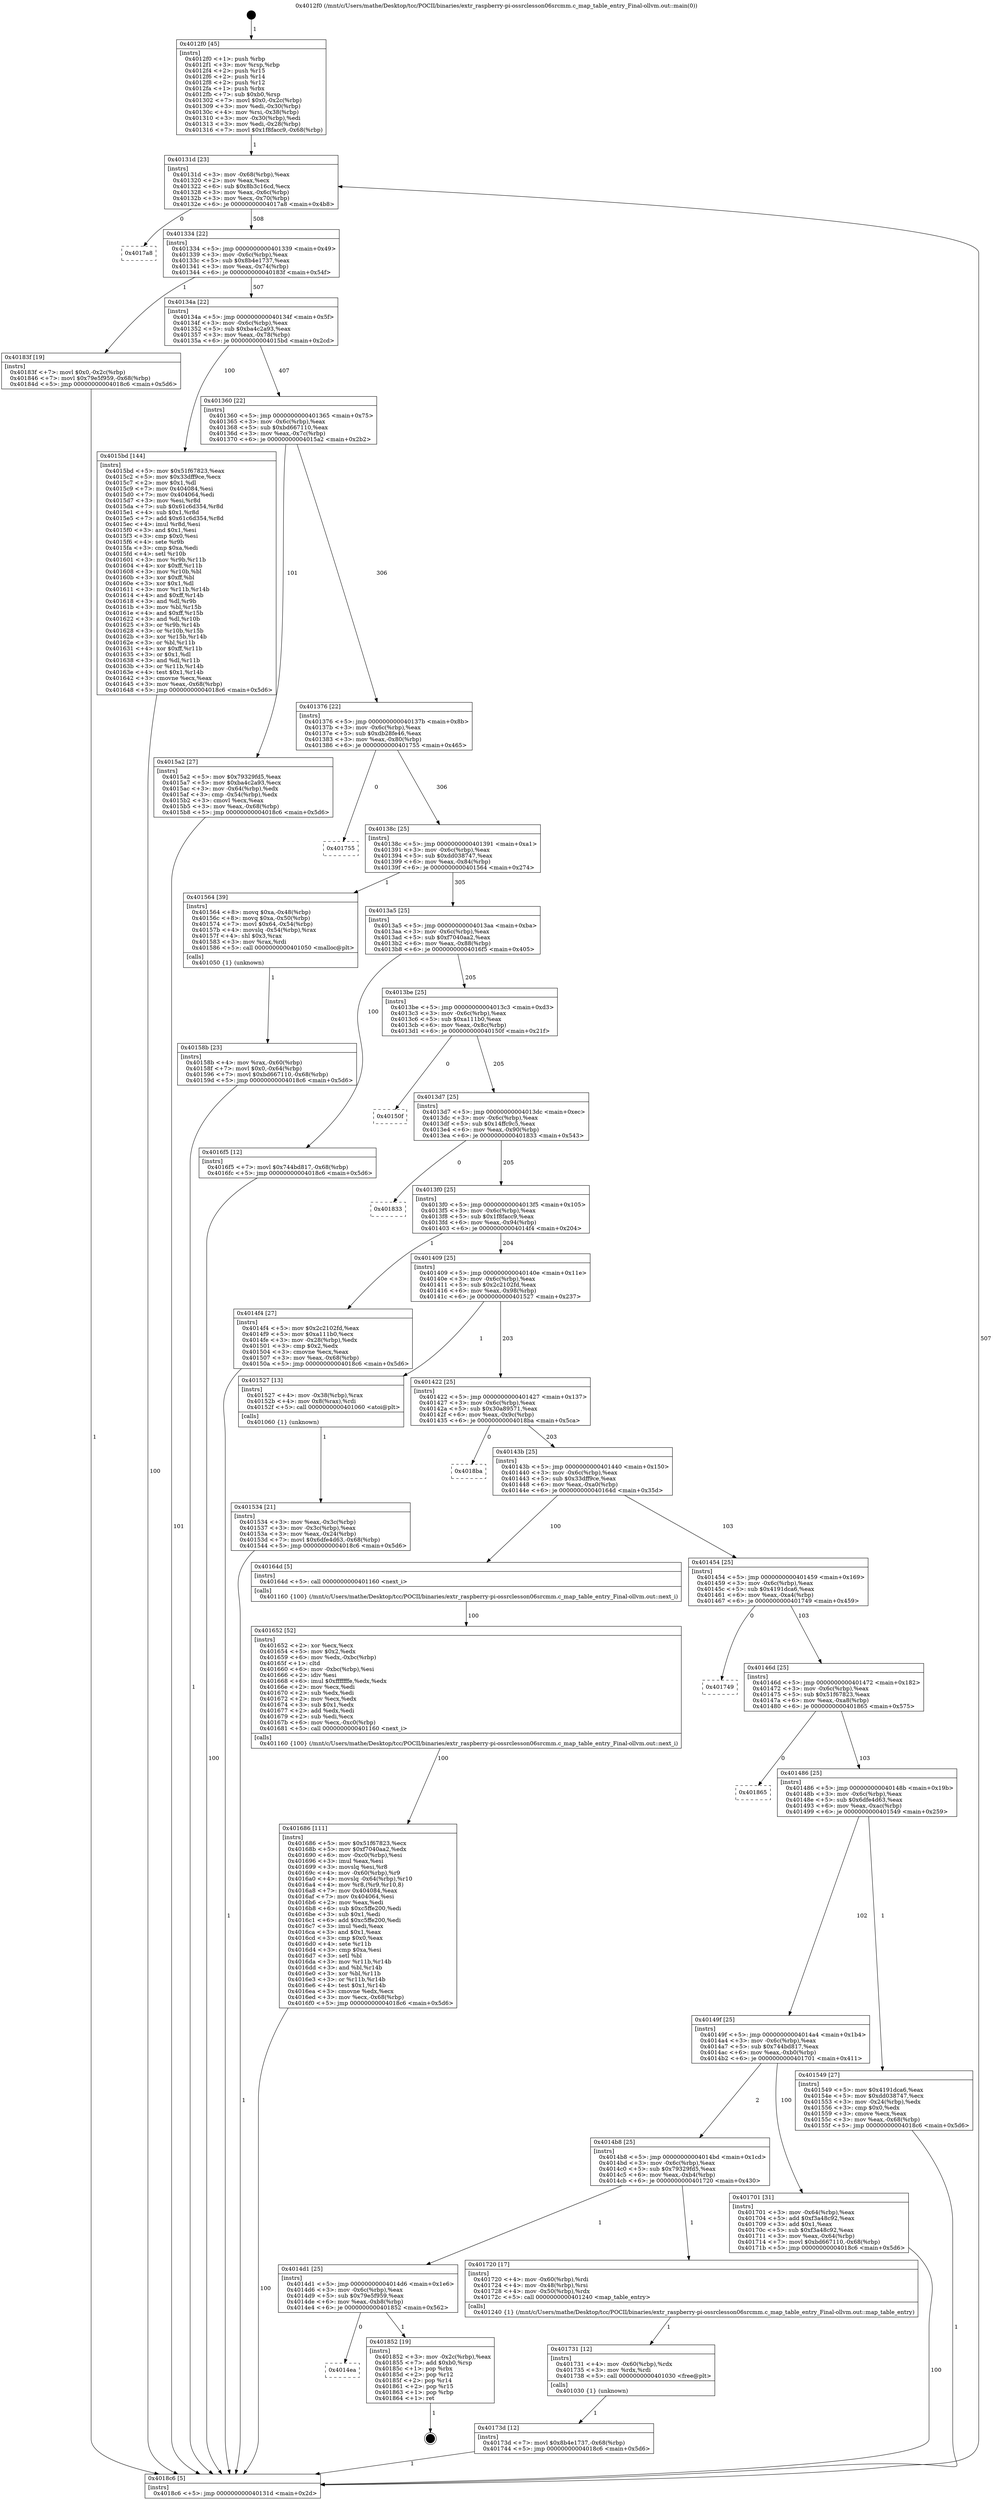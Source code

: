 digraph "0x4012f0" {
  label = "0x4012f0 (/mnt/c/Users/mathe/Desktop/tcc/POCII/binaries/extr_raspberry-pi-ossrclesson06srcmm.c_map_table_entry_Final-ollvm.out::main(0))"
  labelloc = "t"
  node[shape=record]

  Entry [label="",width=0.3,height=0.3,shape=circle,fillcolor=black,style=filled]
  "0x40131d" [label="{
     0x40131d [23]\l
     | [instrs]\l
     &nbsp;&nbsp;0x40131d \<+3\>: mov -0x68(%rbp),%eax\l
     &nbsp;&nbsp;0x401320 \<+2\>: mov %eax,%ecx\l
     &nbsp;&nbsp;0x401322 \<+6\>: sub $0x8b3c16cd,%ecx\l
     &nbsp;&nbsp;0x401328 \<+3\>: mov %eax,-0x6c(%rbp)\l
     &nbsp;&nbsp;0x40132b \<+3\>: mov %ecx,-0x70(%rbp)\l
     &nbsp;&nbsp;0x40132e \<+6\>: je 00000000004017a8 \<main+0x4b8\>\l
  }"]
  "0x4017a8" [label="{
     0x4017a8\l
  }", style=dashed]
  "0x401334" [label="{
     0x401334 [22]\l
     | [instrs]\l
     &nbsp;&nbsp;0x401334 \<+5\>: jmp 0000000000401339 \<main+0x49\>\l
     &nbsp;&nbsp;0x401339 \<+3\>: mov -0x6c(%rbp),%eax\l
     &nbsp;&nbsp;0x40133c \<+5\>: sub $0x8b4e1737,%eax\l
     &nbsp;&nbsp;0x401341 \<+3\>: mov %eax,-0x74(%rbp)\l
     &nbsp;&nbsp;0x401344 \<+6\>: je 000000000040183f \<main+0x54f\>\l
  }"]
  Exit [label="",width=0.3,height=0.3,shape=circle,fillcolor=black,style=filled,peripheries=2]
  "0x40183f" [label="{
     0x40183f [19]\l
     | [instrs]\l
     &nbsp;&nbsp;0x40183f \<+7\>: movl $0x0,-0x2c(%rbp)\l
     &nbsp;&nbsp;0x401846 \<+7\>: movl $0x79e5f959,-0x68(%rbp)\l
     &nbsp;&nbsp;0x40184d \<+5\>: jmp 00000000004018c6 \<main+0x5d6\>\l
  }"]
  "0x40134a" [label="{
     0x40134a [22]\l
     | [instrs]\l
     &nbsp;&nbsp;0x40134a \<+5\>: jmp 000000000040134f \<main+0x5f\>\l
     &nbsp;&nbsp;0x40134f \<+3\>: mov -0x6c(%rbp),%eax\l
     &nbsp;&nbsp;0x401352 \<+5\>: sub $0xba4c2a93,%eax\l
     &nbsp;&nbsp;0x401357 \<+3\>: mov %eax,-0x78(%rbp)\l
     &nbsp;&nbsp;0x40135a \<+6\>: je 00000000004015bd \<main+0x2cd\>\l
  }"]
  "0x4014ea" [label="{
     0x4014ea\l
  }", style=dashed]
  "0x4015bd" [label="{
     0x4015bd [144]\l
     | [instrs]\l
     &nbsp;&nbsp;0x4015bd \<+5\>: mov $0x51f67823,%eax\l
     &nbsp;&nbsp;0x4015c2 \<+5\>: mov $0x33dff9ce,%ecx\l
     &nbsp;&nbsp;0x4015c7 \<+2\>: mov $0x1,%dl\l
     &nbsp;&nbsp;0x4015c9 \<+7\>: mov 0x404084,%esi\l
     &nbsp;&nbsp;0x4015d0 \<+7\>: mov 0x404064,%edi\l
     &nbsp;&nbsp;0x4015d7 \<+3\>: mov %esi,%r8d\l
     &nbsp;&nbsp;0x4015da \<+7\>: sub $0x61c6d354,%r8d\l
     &nbsp;&nbsp;0x4015e1 \<+4\>: sub $0x1,%r8d\l
     &nbsp;&nbsp;0x4015e5 \<+7\>: add $0x61c6d354,%r8d\l
     &nbsp;&nbsp;0x4015ec \<+4\>: imul %r8d,%esi\l
     &nbsp;&nbsp;0x4015f0 \<+3\>: and $0x1,%esi\l
     &nbsp;&nbsp;0x4015f3 \<+3\>: cmp $0x0,%esi\l
     &nbsp;&nbsp;0x4015f6 \<+4\>: sete %r9b\l
     &nbsp;&nbsp;0x4015fa \<+3\>: cmp $0xa,%edi\l
     &nbsp;&nbsp;0x4015fd \<+4\>: setl %r10b\l
     &nbsp;&nbsp;0x401601 \<+3\>: mov %r9b,%r11b\l
     &nbsp;&nbsp;0x401604 \<+4\>: xor $0xff,%r11b\l
     &nbsp;&nbsp;0x401608 \<+3\>: mov %r10b,%bl\l
     &nbsp;&nbsp;0x40160b \<+3\>: xor $0xff,%bl\l
     &nbsp;&nbsp;0x40160e \<+3\>: xor $0x1,%dl\l
     &nbsp;&nbsp;0x401611 \<+3\>: mov %r11b,%r14b\l
     &nbsp;&nbsp;0x401614 \<+4\>: and $0xff,%r14b\l
     &nbsp;&nbsp;0x401618 \<+3\>: and %dl,%r9b\l
     &nbsp;&nbsp;0x40161b \<+3\>: mov %bl,%r15b\l
     &nbsp;&nbsp;0x40161e \<+4\>: and $0xff,%r15b\l
     &nbsp;&nbsp;0x401622 \<+3\>: and %dl,%r10b\l
     &nbsp;&nbsp;0x401625 \<+3\>: or %r9b,%r14b\l
     &nbsp;&nbsp;0x401628 \<+3\>: or %r10b,%r15b\l
     &nbsp;&nbsp;0x40162b \<+3\>: xor %r15b,%r14b\l
     &nbsp;&nbsp;0x40162e \<+3\>: or %bl,%r11b\l
     &nbsp;&nbsp;0x401631 \<+4\>: xor $0xff,%r11b\l
     &nbsp;&nbsp;0x401635 \<+3\>: or $0x1,%dl\l
     &nbsp;&nbsp;0x401638 \<+3\>: and %dl,%r11b\l
     &nbsp;&nbsp;0x40163b \<+3\>: or %r11b,%r14b\l
     &nbsp;&nbsp;0x40163e \<+4\>: test $0x1,%r14b\l
     &nbsp;&nbsp;0x401642 \<+3\>: cmovne %ecx,%eax\l
     &nbsp;&nbsp;0x401645 \<+3\>: mov %eax,-0x68(%rbp)\l
     &nbsp;&nbsp;0x401648 \<+5\>: jmp 00000000004018c6 \<main+0x5d6\>\l
  }"]
  "0x401360" [label="{
     0x401360 [22]\l
     | [instrs]\l
     &nbsp;&nbsp;0x401360 \<+5\>: jmp 0000000000401365 \<main+0x75\>\l
     &nbsp;&nbsp;0x401365 \<+3\>: mov -0x6c(%rbp),%eax\l
     &nbsp;&nbsp;0x401368 \<+5\>: sub $0xbd667110,%eax\l
     &nbsp;&nbsp;0x40136d \<+3\>: mov %eax,-0x7c(%rbp)\l
     &nbsp;&nbsp;0x401370 \<+6\>: je 00000000004015a2 \<main+0x2b2\>\l
  }"]
  "0x401852" [label="{
     0x401852 [19]\l
     | [instrs]\l
     &nbsp;&nbsp;0x401852 \<+3\>: mov -0x2c(%rbp),%eax\l
     &nbsp;&nbsp;0x401855 \<+7\>: add $0xb0,%rsp\l
     &nbsp;&nbsp;0x40185c \<+1\>: pop %rbx\l
     &nbsp;&nbsp;0x40185d \<+2\>: pop %r12\l
     &nbsp;&nbsp;0x40185f \<+2\>: pop %r14\l
     &nbsp;&nbsp;0x401861 \<+2\>: pop %r15\l
     &nbsp;&nbsp;0x401863 \<+1\>: pop %rbp\l
     &nbsp;&nbsp;0x401864 \<+1\>: ret\l
  }"]
  "0x4015a2" [label="{
     0x4015a2 [27]\l
     | [instrs]\l
     &nbsp;&nbsp;0x4015a2 \<+5\>: mov $0x79329fd5,%eax\l
     &nbsp;&nbsp;0x4015a7 \<+5\>: mov $0xba4c2a93,%ecx\l
     &nbsp;&nbsp;0x4015ac \<+3\>: mov -0x64(%rbp),%edx\l
     &nbsp;&nbsp;0x4015af \<+3\>: cmp -0x54(%rbp),%edx\l
     &nbsp;&nbsp;0x4015b2 \<+3\>: cmovl %ecx,%eax\l
     &nbsp;&nbsp;0x4015b5 \<+3\>: mov %eax,-0x68(%rbp)\l
     &nbsp;&nbsp;0x4015b8 \<+5\>: jmp 00000000004018c6 \<main+0x5d6\>\l
  }"]
  "0x401376" [label="{
     0x401376 [22]\l
     | [instrs]\l
     &nbsp;&nbsp;0x401376 \<+5\>: jmp 000000000040137b \<main+0x8b\>\l
     &nbsp;&nbsp;0x40137b \<+3\>: mov -0x6c(%rbp),%eax\l
     &nbsp;&nbsp;0x40137e \<+5\>: sub $0xdb28fe46,%eax\l
     &nbsp;&nbsp;0x401383 \<+3\>: mov %eax,-0x80(%rbp)\l
     &nbsp;&nbsp;0x401386 \<+6\>: je 0000000000401755 \<main+0x465\>\l
  }"]
  "0x40173d" [label="{
     0x40173d [12]\l
     | [instrs]\l
     &nbsp;&nbsp;0x40173d \<+7\>: movl $0x8b4e1737,-0x68(%rbp)\l
     &nbsp;&nbsp;0x401744 \<+5\>: jmp 00000000004018c6 \<main+0x5d6\>\l
  }"]
  "0x401755" [label="{
     0x401755\l
  }", style=dashed]
  "0x40138c" [label="{
     0x40138c [25]\l
     | [instrs]\l
     &nbsp;&nbsp;0x40138c \<+5\>: jmp 0000000000401391 \<main+0xa1\>\l
     &nbsp;&nbsp;0x401391 \<+3\>: mov -0x6c(%rbp),%eax\l
     &nbsp;&nbsp;0x401394 \<+5\>: sub $0xdd038747,%eax\l
     &nbsp;&nbsp;0x401399 \<+6\>: mov %eax,-0x84(%rbp)\l
     &nbsp;&nbsp;0x40139f \<+6\>: je 0000000000401564 \<main+0x274\>\l
  }"]
  "0x401731" [label="{
     0x401731 [12]\l
     | [instrs]\l
     &nbsp;&nbsp;0x401731 \<+4\>: mov -0x60(%rbp),%rdx\l
     &nbsp;&nbsp;0x401735 \<+3\>: mov %rdx,%rdi\l
     &nbsp;&nbsp;0x401738 \<+5\>: call 0000000000401030 \<free@plt\>\l
     | [calls]\l
     &nbsp;&nbsp;0x401030 \{1\} (unknown)\l
  }"]
  "0x401564" [label="{
     0x401564 [39]\l
     | [instrs]\l
     &nbsp;&nbsp;0x401564 \<+8\>: movq $0xa,-0x48(%rbp)\l
     &nbsp;&nbsp;0x40156c \<+8\>: movq $0xa,-0x50(%rbp)\l
     &nbsp;&nbsp;0x401574 \<+7\>: movl $0x64,-0x54(%rbp)\l
     &nbsp;&nbsp;0x40157b \<+4\>: movslq -0x54(%rbp),%rax\l
     &nbsp;&nbsp;0x40157f \<+4\>: shl $0x3,%rax\l
     &nbsp;&nbsp;0x401583 \<+3\>: mov %rax,%rdi\l
     &nbsp;&nbsp;0x401586 \<+5\>: call 0000000000401050 \<malloc@plt\>\l
     | [calls]\l
     &nbsp;&nbsp;0x401050 \{1\} (unknown)\l
  }"]
  "0x4013a5" [label="{
     0x4013a5 [25]\l
     | [instrs]\l
     &nbsp;&nbsp;0x4013a5 \<+5\>: jmp 00000000004013aa \<main+0xba\>\l
     &nbsp;&nbsp;0x4013aa \<+3\>: mov -0x6c(%rbp),%eax\l
     &nbsp;&nbsp;0x4013ad \<+5\>: sub $0xf7040aa2,%eax\l
     &nbsp;&nbsp;0x4013b2 \<+6\>: mov %eax,-0x88(%rbp)\l
     &nbsp;&nbsp;0x4013b8 \<+6\>: je 00000000004016f5 \<main+0x405\>\l
  }"]
  "0x4014d1" [label="{
     0x4014d1 [25]\l
     | [instrs]\l
     &nbsp;&nbsp;0x4014d1 \<+5\>: jmp 00000000004014d6 \<main+0x1e6\>\l
     &nbsp;&nbsp;0x4014d6 \<+3\>: mov -0x6c(%rbp),%eax\l
     &nbsp;&nbsp;0x4014d9 \<+5\>: sub $0x79e5f959,%eax\l
     &nbsp;&nbsp;0x4014de \<+6\>: mov %eax,-0xb8(%rbp)\l
     &nbsp;&nbsp;0x4014e4 \<+6\>: je 0000000000401852 \<main+0x562\>\l
  }"]
  "0x4016f5" [label="{
     0x4016f5 [12]\l
     | [instrs]\l
     &nbsp;&nbsp;0x4016f5 \<+7\>: movl $0x744bd817,-0x68(%rbp)\l
     &nbsp;&nbsp;0x4016fc \<+5\>: jmp 00000000004018c6 \<main+0x5d6\>\l
  }"]
  "0x4013be" [label="{
     0x4013be [25]\l
     | [instrs]\l
     &nbsp;&nbsp;0x4013be \<+5\>: jmp 00000000004013c3 \<main+0xd3\>\l
     &nbsp;&nbsp;0x4013c3 \<+3\>: mov -0x6c(%rbp),%eax\l
     &nbsp;&nbsp;0x4013c6 \<+5\>: sub $0xa111b0,%eax\l
     &nbsp;&nbsp;0x4013cb \<+6\>: mov %eax,-0x8c(%rbp)\l
     &nbsp;&nbsp;0x4013d1 \<+6\>: je 000000000040150f \<main+0x21f\>\l
  }"]
  "0x401720" [label="{
     0x401720 [17]\l
     | [instrs]\l
     &nbsp;&nbsp;0x401720 \<+4\>: mov -0x60(%rbp),%rdi\l
     &nbsp;&nbsp;0x401724 \<+4\>: mov -0x48(%rbp),%rsi\l
     &nbsp;&nbsp;0x401728 \<+4\>: mov -0x50(%rbp),%rdx\l
     &nbsp;&nbsp;0x40172c \<+5\>: call 0000000000401240 \<map_table_entry\>\l
     | [calls]\l
     &nbsp;&nbsp;0x401240 \{1\} (/mnt/c/Users/mathe/Desktop/tcc/POCII/binaries/extr_raspberry-pi-ossrclesson06srcmm.c_map_table_entry_Final-ollvm.out::map_table_entry)\l
  }"]
  "0x40150f" [label="{
     0x40150f\l
  }", style=dashed]
  "0x4013d7" [label="{
     0x4013d7 [25]\l
     | [instrs]\l
     &nbsp;&nbsp;0x4013d7 \<+5\>: jmp 00000000004013dc \<main+0xec\>\l
     &nbsp;&nbsp;0x4013dc \<+3\>: mov -0x6c(%rbp),%eax\l
     &nbsp;&nbsp;0x4013df \<+5\>: sub $0x14ffc9c5,%eax\l
     &nbsp;&nbsp;0x4013e4 \<+6\>: mov %eax,-0x90(%rbp)\l
     &nbsp;&nbsp;0x4013ea \<+6\>: je 0000000000401833 \<main+0x543\>\l
  }"]
  "0x4014b8" [label="{
     0x4014b8 [25]\l
     | [instrs]\l
     &nbsp;&nbsp;0x4014b8 \<+5\>: jmp 00000000004014bd \<main+0x1cd\>\l
     &nbsp;&nbsp;0x4014bd \<+3\>: mov -0x6c(%rbp),%eax\l
     &nbsp;&nbsp;0x4014c0 \<+5\>: sub $0x79329fd5,%eax\l
     &nbsp;&nbsp;0x4014c5 \<+6\>: mov %eax,-0xb4(%rbp)\l
     &nbsp;&nbsp;0x4014cb \<+6\>: je 0000000000401720 \<main+0x430\>\l
  }"]
  "0x401833" [label="{
     0x401833\l
  }", style=dashed]
  "0x4013f0" [label="{
     0x4013f0 [25]\l
     | [instrs]\l
     &nbsp;&nbsp;0x4013f0 \<+5\>: jmp 00000000004013f5 \<main+0x105\>\l
     &nbsp;&nbsp;0x4013f5 \<+3\>: mov -0x6c(%rbp),%eax\l
     &nbsp;&nbsp;0x4013f8 \<+5\>: sub $0x1f8facc9,%eax\l
     &nbsp;&nbsp;0x4013fd \<+6\>: mov %eax,-0x94(%rbp)\l
     &nbsp;&nbsp;0x401403 \<+6\>: je 00000000004014f4 \<main+0x204\>\l
  }"]
  "0x401701" [label="{
     0x401701 [31]\l
     | [instrs]\l
     &nbsp;&nbsp;0x401701 \<+3\>: mov -0x64(%rbp),%eax\l
     &nbsp;&nbsp;0x401704 \<+5\>: add $0xf3a48c92,%eax\l
     &nbsp;&nbsp;0x401709 \<+3\>: add $0x1,%eax\l
     &nbsp;&nbsp;0x40170c \<+5\>: sub $0xf3a48c92,%eax\l
     &nbsp;&nbsp;0x401711 \<+3\>: mov %eax,-0x64(%rbp)\l
     &nbsp;&nbsp;0x401714 \<+7\>: movl $0xbd667110,-0x68(%rbp)\l
     &nbsp;&nbsp;0x40171b \<+5\>: jmp 00000000004018c6 \<main+0x5d6\>\l
  }"]
  "0x4014f4" [label="{
     0x4014f4 [27]\l
     | [instrs]\l
     &nbsp;&nbsp;0x4014f4 \<+5\>: mov $0x2c2102fd,%eax\l
     &nbsp;&nbsp;0x4014f9 \<+5\>: mov $0xa111b0,%ecx\l
     &nbsp;&nbsp;0x4014fe \<+3\>: mov -0x28(%rbp),%edx\l
     &nbsp;&nbsp;0x401501 \<+3\>: cmp $0x2,%edx\l
     &nbsp;&nbsp;0x401504 \<+3\>: cmovne %ecx,%eax\l
     &nbsp;&nbsp;0x401507 \<+3\>: mov %eax,-0x68(%rbp)\l
     &nbsp;&nbsp;0x40150a \<+5\>: jmp 00000000004018c6 \<main+0x5d6\>\l
  }"]
  "0x401409" [label="{
     0x401409 [25]\l
     | [instrs]\l
     &nbsp;&nbsp;0x401409 \<+5\>: jmp 000000000040140e \<main+0x11e\>\l
     &nbsp;&nbsp;0x40140e \<+3\>: mov -0x6c(%rbp),%eax\l
     &nbsp;&nbsp;0x401411 \<+5\>: sub $0x2c2102fd,%eax\l
     &nbsp;&nbsp;0x401416 \<+6\>: mov %eax,-0x98(%rbp)\l
     &nbsp;&nbsp;0x40141c \<+6\>: je 0000000000401527 \<main+0x237\>\l
  }"]
  "0x4018c6" [label="{
     0x4018c6 [5]\l
     | [instrs]\l
     &nbsp;&nbsp;0x4018c6 \<+5\>: jmp 000000000040131d \<main+0x2d\>\l
  }"]
  "0x4012f0" [label="{
     0x4012f0 [45]\l
     | [instrs]\l
     &nbsp;&nbsp;0x4012f0 \<+1\>: push %rbp\l
     &nbsp;&nbsp;0x4012f1 \<+3\>: mov %rsp,%rbp\l
     &nbsp;&nbsp;0x4012f4 \<+2\>: push %r15\l
     &nbsp;&nbsp;0x4012f6 \<+2\>: push %r14\l
     &nbsp;&nbsp;0x4012f8 \<+2\>: push %r12\l
     &nbsp;&nbsp;0x4012fa \<+1\>: push %rbx\l
     &nbsp;&nbsp;0x4012fb \<+7\>: sub $0xb0,%rsp\l
     &nbsp;&nbsp;0x401302 \<+7\>: movl $0x0,-0x2c(%rbp)\l
     &nbsp;&nbsp;0x401309 \<+3\>: mov %edi,-0x30(%rbp)\l
     &nbsp;&nbsp;0x40130c \<+4\>: mov %rsi,-0x38(%rbp)\l
     &nbsp;&nbsp;0x401310 \<+3\>: mov -0x30(%rbp),%edi\l
     &nbsp;&nbsp;0x401313 \<+3\>: mov %edi,-0x28(%rbp)\l
     &nbsp;&nbsp;0x401316 \<+7\>: movl $0x1f8facc9,-0x68(%rbp)\l
  }"]
  "0x401686" [label="{
     0x401686 [111]\l
     | [instrs]\l
     &nbsp;&nbsp;0x401686 \<+5\>: mov $0x51f67823,%ecx\l
     &nbsp;&nbsp;0x40168b \<+5\>: mov $0xf7040aa2,%edx\l
     &nbsp;&nbsp;0x401690 \<+6\>: mov -0xc0(%rbp),%esi\l
     &nbsp;&nbsp;0x401696 \<+3\>: imul %eax,%esi\l
     &nbsp;&nbsp;0x401699 \<+3\>: movslq %esi,%r8\l
     &nbsp;&nbsp;0x40169c \<+4\>: mov -0x60(%rbp),%r9\l
     &nbsp;&nbsp;0x4016a0 \<+4\>: movslq -0x64(%rbp),%r10\l
     &nbsp;&nbsp;0x4016a4 \<+4\>: mov %r8,(%r9,%r10,8)\l
     &nbsp;&nbsp;0x4016a8 \<+7\>: mov 0x404084,%eax\l
     &nbsp;&nbsp;0x4016af \<+7\>: mov 0x404064,%esi\l
     &nbsp;&nbsp;0x4016b6 \<+2\>: mov %eax,%edi\l
     &nbsp;&nbsp;0x4016b8 \<+6\>: sub $0xc5ffe200,%edi\l
     &nbsp;&nbsp;0x4016be \<+3\>: sub $0x1,%edi\l
     &nbsp;&nbsp;0x4016c1 \<+6\>: add $0xc5ffe200,%edi\l
     &nbsp;&nbsp;0x4016c7 \<+3\>: imul %edi,%eax\l
     &nbsp;&nbsp;0x4016ca \<+3\>: and $0x1,%eax\l
     &nbsp;&nbsp;0x4016cd \<+3\>: cmp $0x0,%eax\l
     &nbsp;&nbsp;0x4016d0 \<+4\>: sete %r11b\l
     &nbsp;&nbsp;0x4016d4 \<+3\>: cmp $0xa,%esi\l
     &nbsp;&nbsp;0x4016d7 \<+3\>: setl %bl\l
     &nbsp;&nbsp;0x4016da \<+3\>: mov %r11b,%r14b\l
     &nbsp;&nbsp;0x4016dd \<+3\>: and %bl,%r14b\l
     &nbsp;&nbsp;0x4016e0 \<+3\>: xor %bl,%r11b\l
     &nbsp;&nbsp;0x4016e3 \<+3\>: or %r11b,%r14b\l
     &nbsp;&nbsp;0x4016e6 \<+4\>: test $0x1,%r14b\l
     &nbsp;&nbsp;0x4016ea \<+3\>: cmovne %edx,%ecx\l
     &nbsp;&nbsp;0x4016ed \<+3\>: mov %ecx,-0x68(%rbp)\l
     &nbsp;&nbsp;0x4016f0 \<+5\>: jmp 00000000004018c6 \<main+0x5d6\>\l
  }"]
  "0x401527" [label="{
     0x401527 [13]\l
     | [instrs]\l
     &nbsp;&nbsp;0x401527 \<+4\>: mov -0x38(%rbp),%rax\l
     &nbsp;&nbsp;0x40152b \<+4\>: mov 0x8(%rax),%rdi\l
     &nbsp;&nbsp;0x40152f \<+5\>: call 0000000000401060 \<atoi@plt\>\l
     | [calls]\l
     &nbsp;&nbsp;0x401060 \{1\} (unknown)\l
  }"]
  "0x401422" [label="{
     0x401422 [25]\l
     | [instrs]\l
     &nbsp;&nbsp;0x401422 \<+5\>: jmp 0000000000401427 \<main+0x137\>\l
     &nbsp;&nbsp;0x401427 \<+3\>: mov -0x6c(%rbp),%eax\l
     &nbsp;&nbsp;0x40142a \<+5\>: sub $0x30a89571,%eax\l
     &nbsp;&nbsp;0x40142f \<+6\>: mov %eax,-0x9c(%rbp)\l
     &nbsp;&nbsp;0x401435 \<+6\>: je 00000000004018ba \<main+0x5ca\>\l
  }"]
  "0x401534" [label="{
     0x401534 [21]\l
     | [instrs]\l
     &nbsp;&nbsp;0x401534 \<+3\>: mov %eax,-0x3c(%rbp)\l
     &nbsp;&nbsp;0x401537 \<+3\>: mov -0x3c(%rbp),%eax\l
     &nbsp;&nbsp;0x40153a \<+3\>: mov %eax,-0x24(%rbp)\l
     &nbsp;&nbsp;0x40153d \<+7\>: movl $0x6dfe4d63,-0x68(%rbp)\l
     &nbsp;&nbsp;0x401544 \<+5\>: jmp 00000000004018c6 \<main+0x5d6\>\l
  }"]
  "0x401652" [label="{
     0x401652 [52]\l
     | [instrs]\l
     &nbsp;&nbsp;0x401652 \<+2\>: xor %ecx,%ecx\l
     &nbsp;&nbsp;0x401654 \<+5\>: mov $0x2,%edx\l
     &nbsp;&nbsp;0x401659 \<+6\>: mov %edx,-0xbc(%rbp)\l
     &nbsp;&nbsp;0x40165f \<+1\>: cltd\l
     &nbsp;&nbsp;0x401660 \<+6\>: mov -0xbc(%rbp),%esi\l
     &nbsp;&nbsp;0x401666 \<+2\>: idiv %esi\l
     &nbsp;&nbsp;0x401668 \<+6\>: imul $0xfffffffe,%edx,%edx\l
     &nbsp;&nbsp;0x40166e \<+2\>: mov %ecx,%edi\l
     &nbsp;&nbsp;0x401670 \<+2\>: sub %edx,%edi\l
     &nbsp;&nbsp;0x401672 \<+2\>: mov %ecx,%edx\l
     &nbsp;&nbsp;0x401674 \<+3\>: sub $0x1,%edx\l
     &nbsp;&nbsp;0x401677 \<+2\>: add %edx,%edi\l
     &nbsp;&nbsp;0x401679 \<+2\>: sub %edi,%ecx\l
     &nbsp;&nbsp;0x40167b \<+6\>: mov %ecx,-0xc0(%rbp)\l
     &nbsp;&nbsp;0x401681 \<+5\>: call 0000000000401160 \<next_i\>\l
     | [calls]\l
     &nbsp;&nbsp;0x401160 \{100\} (/mnt/c/Users/mathe/Desktop/tcc/POCII/binaries/extr_raspberry-pi-ossrclesson06srcmm.c_map_table_entry_Final-ollvm.out::next_i)\l
  }"]
  "0x4018ba" [label="{
     0x4018ba\l
  }", style=dashed]
  "0x40143b" [label="{
     0x40143b [25]\l
     | [instrs]\l
     &nbsp;&nbsp;0x40143b \<+5\>: jmp 0000000000401440 \<main+0x150\>\l
     &nbsp;&nbsp;0x401440 \<+3\>: mov -0x6c(%rbp),%eax\l
     &nbsp;&nbsp;0x401443 \<+5\>: sub $0x33dff9ce,%eax\l
     &nbsp;&nbsp;0x401448 \<+6\>: mov %eax,-0xa0(%rbp)\l
     &nbsp;&nbsp;0x40144e \<+6\>: je 000000000040164d \<main+0x35d\>\l
  }"]
  "0x40158b" [label="{
     0x40158b [23]\l
     | [instrs]\l
     &nbsp;&nbsp;0x40158b \<+4\>: mov %rax,-0x60(%rbp)\l
     &nbsp;&nbsp;0x40158f \<+7\>: movl $0x0,-0x64(%rbp)\l
     &nbsp;&nbsp;0x401596 \<+7\>: movl $0xbd667110,-0x68(%rbp)\l
     &nbsp;&nbsp;0x40159d \<+5\>: jmp 00000000004018c6 \<main+0x5d6\>\l
  }"]
  "0x40164d" [label="{
     0x40164d [5]\l
     | [instrs]\l
     &nbsp;&nbsp;0x40164d \<+5\>: call 0000000000401160 \<next_i\>\l
     | [calls]\l
     &nbsp;&nbsp;0x401160 \{100\} (/mnt/c/Users/mathe/Desktop/tcc/POCII/binaries/extr_raspberry-pi-ossrclesson06srcmm.c_map_table_entry_Final-ollvm.out::next_i)\l
  }"]
  "0x401454" [label="{
     0x401454 [25]\l
     | [instrs]\l
     &nbsp;&nbsp;0x401454 \<+5\>: jmp 0000000000401459 \<main+0x169\>\l
     &nbsp;&nbsp;0x401459 \<+3\>: mov -0x6c(%rbp),%eax\l
     &nbsp;&nbsp;0x40145c \<+5\>: sub $0x4191dca6,%eax\l
     &nbsp;&nbsp;0x401461 \<+6\>: mov %eax,-0xa4(%rbp)\l
     &nbsp;&nbsp;0x401467 \<+6\>: je 0000000000401749 \<main+0x459\>\l
  }"]
  "0x40149f" [label="{
     0x40149f [25]\l
     | [instrs]\l
     &nbsp;&nbsp;0x40149f \<+5\>: jmp 00000000004014a4 \<main+0x1b4\>\l
     &nbsp;&nbsp;0x4014a4 \<+3\>: mov -0x6c(%rbp),%eax\l
     &nbsp;&nbsp;0x4014a7 \<+5\>: sub $0x744bd817,%eax\l
     &nbsp;&nbsp;0x4014ac \<+6\>: mov %eax,-0xb0(%rbp)\l
     &nbsp;&nbsp;0x4014b2 \<+6\>: je 0000000000401701 \<main+0x411\>\l
  }"]
  "0x401749" [label="{
     0x401749\l
  }", style=dashed]
  "0x40146d" [label="{
     0x40146d [25]\l
     | [instrs]\l
     &nbsp;&nbsp;0x40146d \<+5\>: jmp 0000000000401472 \<main+0x182\>\l
     &nbsp;&nbsp;0x401472 \<+3\>: mov -0x6c(%rbp),%eax\l
     &nbsp;&nbsp;0x401475 \<+5\>: sub $0x51f67823,%eax\l
     &nbsp;&nbsp;0x40147a \<+6\>: mov %eax,-0xa8(%rbp)\l
     &nbsp;&nbsp;0x401480 \<+6\>: je 0000000000401865 \<main+0x575\>\l
  }"]
  "0x401549" [label="{
     0x401549 [27]\l
     | [instrs]\l
     &nbsp;&nbsp;0x401549 \<+5\>: mov $0x4191dca6,%eax\l
     &nbsp;&nbsp;0x40154e \<+5\>: mov $0xdd038747,%ecx\l
     &nbsp;&nbsp;0x401553 \<+3\>: mov -0x24(%rbp),%edx\l
     &nbsp;&nbsp;0x401556 \<+3\>: cmp $0x0,%edx\l
     &nbsp;&nbsp;0x401559 \<+3\>: cmove %ecx,%eax\l
     &nbsp;&nbsp;0x40155c \<+3\>: mov %eax,-0x68(%rbp)\l
     &nbsp;&nbsp;0x40155f \<+5\>: jmp 00000000004018c6 \<main+0x5d6\>\l
  }"]
  "0x401865" [label="{
     0x401865\l
  }", style=dashed]
  "0x401486" [label="{
     0x401486 [25]\l
     | [instrs]\l
     &nbsp;&nbsp;0x401486 \<+5\>: jmp 000000000040148b \<main+0x19b\>\l
     &nbsp;&nbsp;0x40148b \<+3\>: mov -0x6c(%rbp),%eax\l
     &nbsp;&nbsp;0x40148e \<+5\>: sub $0x6dfe4d63,%eax\l
     &nbsp;&nbsp;0x401493 \<+6\>: mov %eax,-0xac(%rbp)\l
     &nbsp;&nbsp;0x401499 \<+6\>: je 0000000000401549 \<main+0x259\>\l
  }"]
  Entry -> "0x4012f0" [label=" 1"]
  "0x40131d" -> "0x4017a8" [label=" 0"]
  "0x40131d" -> "0x401334" [label=" 508"]
  "0x401852" -> Exit [label=" 1"]
  "0x401334" -> "0x40183f" [label=" 1"]
  "0x401334" -> "0x40134a" [label=" 507"]
  "0x4014d1" -> "0x4014ea" [label=" 0"]
  "0x40134a" -> "0x4015bd" [label=" 100"]
  "0x40134a" -> "0x401360" [label=" 407"]
  "0x4014d1" -> "0x401852" [label=" 1"]
  "0x401360" -> "0x4015a2" [label=" 101"]
  "0x401360" -> "0x401376" [label=" 306"]
  "0x40183f" -> "0x4018c6" [label=" 1"]
  "0x401376" -> "0x401755" [label=" 0"]
  "0x401376" -> "0x40138c" [label=" 306"]
  "0x40173d" -> "0x4018c6" [label=" 1"]
  "0x40138c" -> "0x401564" [label=" 1"]
  "0x40138c" -> "0x4013a5" [label=" 305"]
  "0x401731" -> "0x40173d" [label=" 1"]
  "0x4013a5" -> "0x4016f5" [label=" 100"]
  "0x4013a5" -> "0x4013be" [label=" 205"]
  "0x401720" -> "0x401731" [label=" 1"]
  "0x4013be" -> "0x40150f" [label=" 0"]
  "0x4013be" -> "0x4013d7" [label=" 205"]
  "0x4014b8" -> "0x4014d1" [label=" 1"]
  "0x4013d7" -> "0x401833" [label=" 0"]
  "0x4013d7" -> "0x4013f0" [label=" 205"]
  "0x4014b8" -> "0x401720" [label=" 1"]
  "0x4013f0" -> "0x4014f4" [label=" 1"]
  "0x4013f0" -> "0x401409" [label=" 204"]
  "0x4014f4" -> "0x4018c6" [label=" 1"]
  "0x4012f0" -> "0x40131d" [label=" 1"]
  "0x4018c6" -> "0x40131d" [label=" 507"]
  "0x401701" -> "0x4018c6" [label=" 100"]
  "0x401409" -> "0x401527" [label=" 1"]
  "0x401409" -> "0x401422" [label=" 203"]
  "0x401527" -> "0x401534" [label=" 1"]
  "0x401534" -> "0x4018c6" [label=" 1"]
  "0x40149f" -> "0x401701" [label=" 100"]
  "0x401422" -> "0x4018ba" [label=" 0"]
  "0x401422" -> "0x40143b" [label=" 203"]
  "0x40149f" -> "0x4014b8" [label=" 2"]
  "0x40143b" -> "0x40164d" [label=" 100"]
  "0x40143b" -> "0x401454" [label=" 103"]
  "0x4016f5" -> "0x4018c6" [label=" 100"]
  "0x401454" -> "0x401749" [label=" 0"]
  "0x401454" -> "0x40146d" [label=" 103"]
  "0x401686" -> "0x4018c6" [label=" 100"]
  "0x40146d" -> "0x401865" [label=" 0"]
  "0x40146d" -> "0x401486" [label=" 103"]
  "0x401652" -> "0x401686" [label=" 100"]
  "0x401486" -> "0x401549" [label=" 1"]
  "0x401486" -> "0x40149f" [label=" 102"]
  "0x401549" -> "0x4018c6" [label=" 1"]
  "0x401564" -> "0x40158b" [label=" 1"]
  "0x40158b" -> "0x4018c6" [label=" 1"]
  "0x4015a2" -> "0x4018c6" [label=" 101"]
  "0x4015bd" -> "0x4018c6" [label=" 100"]
  "0x40164d" -> "0x401652" [label=" 100"]
}

